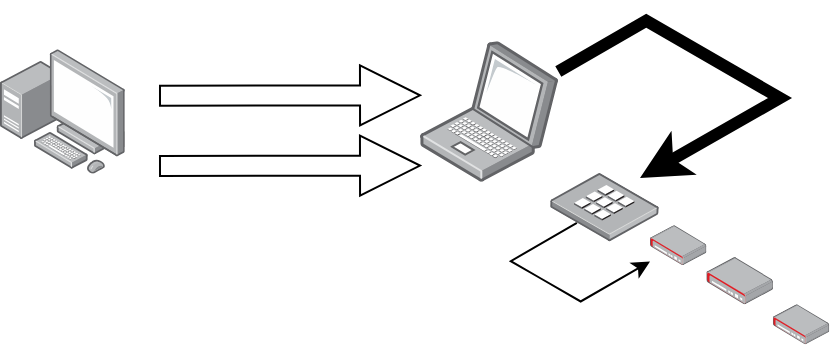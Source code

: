 <mxfile version="20.8.3" type="github"><diagram id="hZgG-xk0h6Sv0CYPpmz4" name="Page-1"><mxGraphModel dx="864" dy="621" grid="1" gridSize="10" guides="1" tooltips="1" connect="1" arrows="1" fold="1" page="1" pageScale="1" pageWidth="850" pageHeight="1100" math="0" shadow="0"><root><mxCell id="0"/><mxCell id="1" parent="0"/><mxCell id="KzkQJqHgCCcEA57ll1ym-12" style="edgeStyle=isometricEdgeStyle;rounded=0;orthogonalLoop=1;jettySize=auto;html=1;strokeWidth=6;" edge="1" parent="1" source="KzkQJqHgCCcEA57ll1ym-2"><mxGeometry relative="1" as="geometry"><mxPoint x="420" y="240" as="targetPoint"/><Array as="points"><mxPoint x="490" y="200"/></Array></mxGeometry></mxCell><mxCell id="KzkQJqHgCCcEA57ll1ym-2" value="" style="points=[];aspect=fixed;html=1;align=center;shadow=0;dashed=0;image;image=img/lib/allied_telesis/computer_and_terminals/Laptop.svg;" vertex="1" parent="1"><mxGeometry x="310" y="171.66" width="69.15" height="70.14" as="geometry"/></mxCell><mxCell id="KzkQJqHgCCcEA57ll1ym-13" style="edgeStyle=isometricEdgeStyle;rounded=0;orthogonalLoop=1;jettySize=auto;html=1;" edge="1" parent="1" source="KzkQJqHgCCcEA57ll1ym-4" target="KzkQJqHgCCcEA57ll1ym-9"><mxGeometry relative="1" as="geometry"><Array as="points"><mxPoint x="370" y="290"/></Array></mxGeometry></mxCell><mxCell id="KzkQJqHgCCcEA57ll1ym-4" value="" style="points=[];aspect=fixed;html=1;align=center;shadow=0;dashed=0;image;image=img/lib/allied_telesis/computer_and_terminals/Keypad.svg;rotation=120;" vertex="1" parent="1"><mxGeometry x="388.45" y="229.55" width="27.5" height="50" as="geometry"/></mxCell><mxCell id="KzkQJqHgCCcEA57ll1ym-15" style="edgeStyle=none;shape=arrow;rounded=0;orthogonalLoop=1;jettySize=auto;html=1;" edge="1" parent="1"><mxGeometry relative="1" as="geometry"><mxPoint x="180" y="234" as="sourcePoint"/><mxPoint x="310" y="233.787" as="targetPoint"/></mxGeometry></mxCell><mxCell id="KzkQJqHgCCcEA57ll1ym-6" value="" style="points=[];aspect=fixed;html=1;align=center;shadow=0;dashed=0;image;image=img/lib/allied_telesis/computer_and_terminals/Personal_Computer_with_Server.svg;" vertex="1" parent="1"><mxGeometry x="100" y="175.53" width="62.4" height="62.4" as="geometry"/></mxCell><mxCell id="KzkQJqHgCCcEA57ll1ym-7" value="" style="points=[];aspect=fixed;html=1;align=center;shadow=0;dashed=0;image;image=img/lib/allied_telesis/security/Router_VPN.svg;" vertex="1" parent="1"><mxGeometry x="486.43" y="303.15" width="28.18" height="20" as="geometry"/></mxCell><mxCell id="KzkQJqHgCCcEA57ll1ym-8" value="" style="points=[];aspect=fixed;html=1;align=center;shadow=0;dashed=0;image;image=img/lib/allied_telesis/security/Router_VPN.svg;" vertex="1" parent="1"><mxGeometry x="453.18" y="279.55" width="33.25" height="23.6" as="geometry"/></mxCell><mxCell id="KzkQJqHgCCcEA57ll1ym-9" value="" style="points=[];aspect=fixed;html=1;align=center;shadow=0;dashed=0;image;image=img/lib/allied_telesis/security/Router_VPN.svg;" vertex="1" parent="1"><mxGeometry x="425" y="263.6" width="28.18" height="20" as="geometry"/></mxCell><mxCell id="KzkQJqHgCCcEA57ll1ym-16" style="edgeStyle=none;shape=arrow;rounded=0;orthogonalLoop=1;jettySize=auto;html=1;" edge="1" parent="1"><mxGeometry relative="1" as="geometry"><mxPoint x="180" y="198.87" as="sourcePoint"/><mxPoint x="310" y="198.657" as="targetPoint"/></mxGeometry></mxCell></root></mxGraphModel></diagram></mxfile>